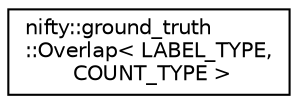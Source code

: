 digraph "Graphical Class Hierarchy"
{
  edge [fontname="Helvetica",fontsize="10",labelfontname="Helvetica",labelfontsize="10"];
  node [fontname="Helvetica",fontsize="10",shape=record];
  rankdir="LR";
  Node1 [label="nifty::ground_truth\l::Overlap\< LABEL_TYPE,\l COUNT_TYPE \>",height=0.2,width=0.4,color="black", fillcolor="white", style="filled",URL="$classnifty_1_1ground__truth_1_1Overlap.html"];
}
